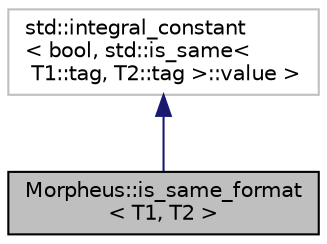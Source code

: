 digraph "Morpheus::is_same_format&lt; T1, T2 &gt;"
{
 // LATEX_PDF_SIZE
  edge [fontname="Helvetica",fontsize="10",labelfontname="Helvetica",labelfontsize="10"];
  node [fontname="Helvetica",fontsize="10",shape=record];
  Node1 [label="Morpheus::is_same_format\l\< T1, T2 \>",height=0.2,width=0.4,color="black", fillcolor="grey75", style="filled", fontcolor="black",tooltip=" "];
  Node2 -> Node1 [dir="back",color="midnightblue",fontsize="10",style="solid",fontname="Helvetica"];
  Node2 [label="std::integral_constant\l\< bool, std::is_same\<\l T1::tag, T2::tag \>::value \>",height=0.2,width=0.4,color="grey75", fillcolor="white", style="filled",tooltip=" "];
}
